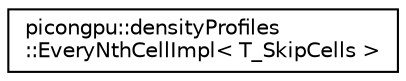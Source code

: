 digraph "Graphical Class Hierarchy"
{
 // LATEX_PDF_SIZE
  edge [fontname="Helvetica",fontsize="10",labelfontname="Helvetica",labelfontsize="10"];
  node [fontname="Helvetica",fontsize="10",shape=record];
  rankdir="LR";
  Node0 [label="picongpu::densityProfiles\l::EveryNthCellImpl\< T_SkipCells \>",height=0.2,width=0.4,color="black", fillcolor="white", style="filled",URL="$structpicongpu_1_1density_profiles_1_1_every_nth_cell_impl.html",tooltip="A density profile which only initializes each nth cell."];
}
